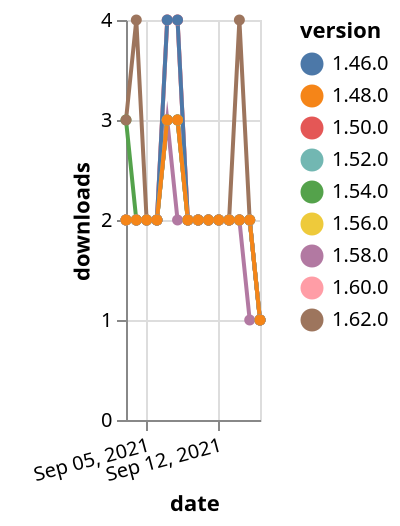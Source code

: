 {"$schema": "https://vega.github.io/schema/vega-lite/v5.json", "description": "A simple bar chart with embedded data.", "data": {"values": [{"date": "2021-09-03", "total": 1452, "delta": 2, "version": "1.56.0"}, {"date": "2021-09-04", "total": 1454, "delta": 2, "version": "1.56.0"}, {"date": "2021-09-05", "total": 1456, "delta": 2, "version": "1.56.0"}, {"date": "2021-09-06", "total": 1458, "delta": 2, "version": "1.56.0"}, {"date": "2021-09-07", "total": 1461, "delta": 3, "version": "1.56.0"}, {"date": "2021-09-08", "total": 1464, "delta": 3, "version": "1.56.0"}, {"date": "2021-09-09", "total": 1466, "delta": 2, "version": "1.56.0"}, {"date": "2021-09-10", "total": 1468, "delta": 2, "version": "1.56.0"}, {"date": "2021-09-11", "total": 1470, "delta": 2, "version": "1.56.0"}, {"date": "2021-09-12", "total": 1472, "delta": 2, "version": "1.56.0"}, {"date": "2021-09-13", "total": 1474, "delta": 2, "version": "1.56.0"}, {"date": "2021-09-14", "total": 1476, "delta": 2, "version": "1.56.0"}, {"date": "2021-09-15", "total": 1478, "delta": 2, "version": "1.56.0"}, {"date": "2021-09-16", "total": 1479, "delta": 1, "version": "1.56.0"}, {"date": "2021-09-03", "total": 1663, "delta": 3, "version": "1.54.0"}, {"date": "2021-09-04", "total": 1665, "delta": 2, "version": "1.54.0"}, {"date": "2021-09-05", "total": 1667, "delta": 2, "version": "1.54.0"}, {"date": "2021-09-06", "total": 1669, "delta": 2, "version": "1.54.0"}, {"date": "2021-09-07", "total": 1672, "delta": 3, "version": "1.54.0"}, {"date": "2021-09-08", "total": 1675, "delta": 3, "version": "1.54.0"}, {"date": "2021-09-09", "total": 1677, "delta": 2, "version": "1.54.0"}, {"date": "2021-09-10", "total": 1679, "delta": 2, "version": "1.54.0"}, {"date": "2021-09-11", "total": 1681, "delta": 2, "version": "1.54.0"}, {"date": "2021-09-12", "total": 1683, "delta": 2, "version": "1.54.0"}, {"date": "2021-09-13", "total": 1685, "delta": 2, "version": "1.54.0"}, {"date": "2021-09-14", "total": 1687, "delta": 2, "version": "1.54.0"}, {"date": "2021-09-15", "total": 1689, "delta": 2, "version": "1.54.0"}, {"date": "2021-09-16", "total": 1690, "delta": 1, "version": "1.54.0"}, {"date": "2021-09-03", "total": 992, "delta": 2, "version": "1.58.0"}, {"date": "2021-09-04", "total": 994, "delta": 2, "version": "1.58.0"}, {"date": "2021-09-05", "total": 996, "delta": 2, "version": "1.58.0"}, {"date": "2021-09-06", "total": 998, "delta": 2, "version": "1.58.0"}, {"date": "2021-09-07", "total": 1001, "delta": 3, "version": "1.58.0"}, {"date": "2021-09-08", "total": 1003, "delta": 2, "version": "1.58.0"}, {"date": "2021-09-09", "total": 1005, "delta": 2, "version": "1.58.0"}, {"date": "2021-09-10", "total": 1007, "delta": 2, "version": "1.58.0"}, {"date": "2021-09-11", "total": 1009, "delta": 2, "version": "1.58.0"}, {"date": "2021-09-12", "total": 1011, "delta": 2, "version": "1.58.0"}, {"date": "2021-09-13", "total": 1013, "delta": 2, "version": "1.58.0"}, {"date": "2021-09-14", "total": 1015, "delta": 2, "version": "1.58.0"}, {"date": "2021-09-15", "total": 1016, "delta": 1, "version": "1.58.0"}, {"date": "2021-09-16", "total": 1017, "delta": 1, "version": "1.58.0"}, {"date": "2021-09-03", "total": 2592, "delta": 2, "version": "1.50.0"}, {"date": "2021-09-04", "total": 2594, "delta": 2, "version": "1.50.0"}, {"date": "2021-09-05", "total": 2596, "delta": 2, "version": "1.50.0"}, {"date": "2021-09-06", "total": 2598, "delta": 2, "version": "1.50.0"}, {"date": "2021-09-07", "total": 2602, "delta": 4, "version": "1.50.0"}, {"date": "2021-09-08", "total": 2606, "delta": 4, "version": "1.50.0"}, {"date": "2021-09-09", "total": 2608, "delta": 2, "version": "1.50.0"}, {"date": "2021-09-10", "total": 2610, "delta": 2, "version": "1.50.0"}, {"date": "2021-09-11", "total": 2612, "delta": 2, "version": "1.50.0"}, {"date": "2021-09-12", "total": 2614, "delta": 2, "version": "1.50.0"}, {"date": "2021-09-13", "total": 2616, "delta": 2, "version": "1.50.0"}, {"date": "2021-09-14", "total": 2618, "delta": 2, "version": "1.50.0"}, {"date": "2021-09-15", "total": 2620, "delta": 2, "version": "1.50.0"}, {"date": "2021-09-16", "total": 2621, "delta": 1, "version": "1.50.0"}, {"date": "2021-09-03", "total": 222, "delta": 3, "version": "1.62.0"}, {"date": "2021-09-04", "total": 226, "delta": 4, "version": "1.62.0"}, {"date": "2021-09-05", "total": 228, "delta": 2, "version": "1.62.0"}, {"date": "2021-09-06", "total": 230, "delta": 2, "version": "1.62.0"}, {"date": "2021-09-07", "total": 233, "delta": 3, "version": "1.62.0"}, {"date": "2021-09-08", "total": 236, "delta": 3, "version": "1.62.0"}, {"date": "2021-09-09", "total": 238, "delta": 2, "version": "1.62.0"}, {"date": "2021-09-10", "total": 240, "delta": 2, "version": "1.62.0"}, {"date": "2021-09-11", "total": 242, "delta": 2, "version": "1.62.0"}, {"date": "2021-09-12", "total": 244, "delta": 2, "version": "1.62.0"}, {"date": "2021-09-13", "total": 246, "delta": 2, "version": "1.62.0"}, {"date": "2021-09-14", "total": 250, "delta": 4, "version": "1.62.0"}, {"date": "2021-09-15", "total": 252, "delta": 2, "version": "1.62.0"}, {"date": "2021-09-16", "total": 253, "delta": 1, "version": "1.62.0"}, {"date": "2021-09-03", "total": 689, "delta": 2, "version": "1.60.0"}, {"date": "2021-09-04", "total": 691, "delta": 2, "version": "1.60.0"}, {"date": "2021-09-05", "total": 693, "delta": 2, "version": "1.60.0"}, {"date": "2021-09-06", "total": 695, "delta": 2, "version": "1.60.0"}, {"date": "2021-09-07", "total": 699, "delta": 4, "version": "1.60.0"}, {"date": "2021-09-08", "total": 703, "delta": 4, "version": "1.60.0"}, {"date": "2021-09-09", "total": 705, "delta": 2, "version": "1.60.0"}, {"date": "2021-09-10", "total": 707, "delta": 2, "version": "1.60.0"}, {"date": "2021-09-11", "total": 709, "delta": 2, "version": "1.60.0"}, {"date": "2021-09-12", "total": 711, "delta": 2, "version": "1.60.0"}, {"date": "2021-09-13", "total": 713, "delta": 2, "version": "1.60.0"}, {"date": "2021-09-14", "total": 715, "delta": 2, "version": "1.60.0"}, {"date": "2021-09-15", "total": 717, "delta": 2, "version": "1.60.0"}, {"date": "2021-09-16", "total": 718, "delta": 1, "version": "1.60.0"}, {"date": "2021-09-03", "total": 3209, "delta": 2, "version": "1.46.0"}, {"date": "2021-09-04", "total": 3211, "delta": 2, "version": "1.46.0"}, {"date": "2021-09-05", "total": 3213, "delta": 2, "version": "1.46.0"}, {"date": "2021-09-06", "total": 3215, "delta": 2, "version": "1.46.0"}, {"date": "2021-09-07", "total": 3219, "delta": 4, "version": "1.46.0"}, {"date": "2021-09-08", "total": 3223, "delta": 4, "version": "1.46.0"}, {"date": "2021-09-09", "total": 3225, "delta": 2, "version": "1.46.0"}, {"date": "2021-09-10", "total": 3227, "delta": 2, "version": "1.46.0"}, {"date": "2021-09-11", "total": 3229, "delta": 2, "version": "1.46.0"}, {"date": "2021-09-12", "total": 3231, "delta": 2, "version": "1.46.0"}, {"date": "2021-09-13", "total": 3233, "delta": 2, "version": "1.46.0"}, {"date": "2021-09-14", "total": 3235, "delta": 2, "version": "1.46.0"}, {"date": "2021-09-15", "total": 3237, "delta": 2, "version": "1.46.0"}, {"date": "2021-09-16", "total": 3238, "delta": 1, "version": "1.46.0"}, {"date": "2021-09-03", "total": 2054, "delta": 2, "version": "1.52.0"}, {"date": "2021-09-04", "total": 2056, "delta": 2, "version": "1.52.0"}, {"date": "2021-09-05", "total": 2058, "delta": 2, "version": "1.52.0"}, {"date": "2021-09-06", "total": 2060, "delta": 2, "version": "1.52.0"}, {"date": "2021-09-07", "total": 2063, "delta": 3, "version": "1.52.0"}, {"date": "2021-09-08", "total": 2066, "delta": 3, "version": "1.52.0"}, {"date": "2021-09-09", "total": 2068, "delta": 2, "version": "1.52.0"}, {"date": "2021-09-10", "total": 2070, "delta": 2, "version": "1.52.0"}, {"date": "2021-09-11", "total": 2072, "delta": 2, "version": "1.52.0"}, {"date": "2021-09-12", "total": 2074, "delta": 2, "version": "1.52.0"}, {"date": "2021-09-13", "total": 2076, "delta": 2, "version": "1.52.0"}, {"date": "2021-09-14", "total": 2078, "delta": 2, "version": "1.52.0"}, {"date": "2021-09-15", "total": 2080, "delta": 2, "version": "1.52.0"}, {"date": "2021-09-16", "total": 2081, "delta": 1, "version": "1.52.0"}, {"date": "2021-09-03", "total": 2654, "delta": 2, "version": "1.48.0"}, {"date": "2021-09-04", "total": 2656, "delta": 2, "version": "1.48.0"}, {"date": "2021-09-05", "total": 2658, "delta": 2, "version": "1.48.0"}, {"date": "2021-09-06", "total": 2660, "delta": 2, "version": "1.48.0"}, {"date": "2021-09-07", "total": 2663, "delta": 3, "version": "1.48.0"}, {"date": "2021-09-08", "total": 2666, "delta": 3, "version": "1.48.0"}, {"date": "2021-09-09", "total": 2668, "delta": 2, "version": "1.48.0"}, {"date": "2021-09-10", "total": 2670, "delta": 2, "version": "1.48.0"}, {"date": "2021-09-11", "total": 2672, "delta": 2, "version": "1.48.0"}, {"date": "2021-09-12", "total": 2674, "delta": 2, "version": "1.48.0"}, {"date": "2021-09-13", "total": 2676, "delta": 2, "version": "1.48.0"}, {"date": "2021-09-14", "total": 2678, "delta": 2, "version": "1.48.0"}, {"date": "2021-09-15", "total": 2680, "delta": 2, "version": "1.48.0"}, {"date": "2021-09-16", "total": 2681, "delta": 1, "version": "1.48.0"}]}, "width": "container", "mark": {"type": "line", "point": {"filled": true}}, "encoding": {"x": {"field": "date", "type": "temporal", "timeUnit": "yearmonthdate", "title": "date", "axis": {"labelAngle": -15}}, "y": {"field": "delta", "type": "quantitative", "title": "downloads"}, "color": {"field": "version", "type": "nominal"}, "tooltip": {"field": "delta"}}}